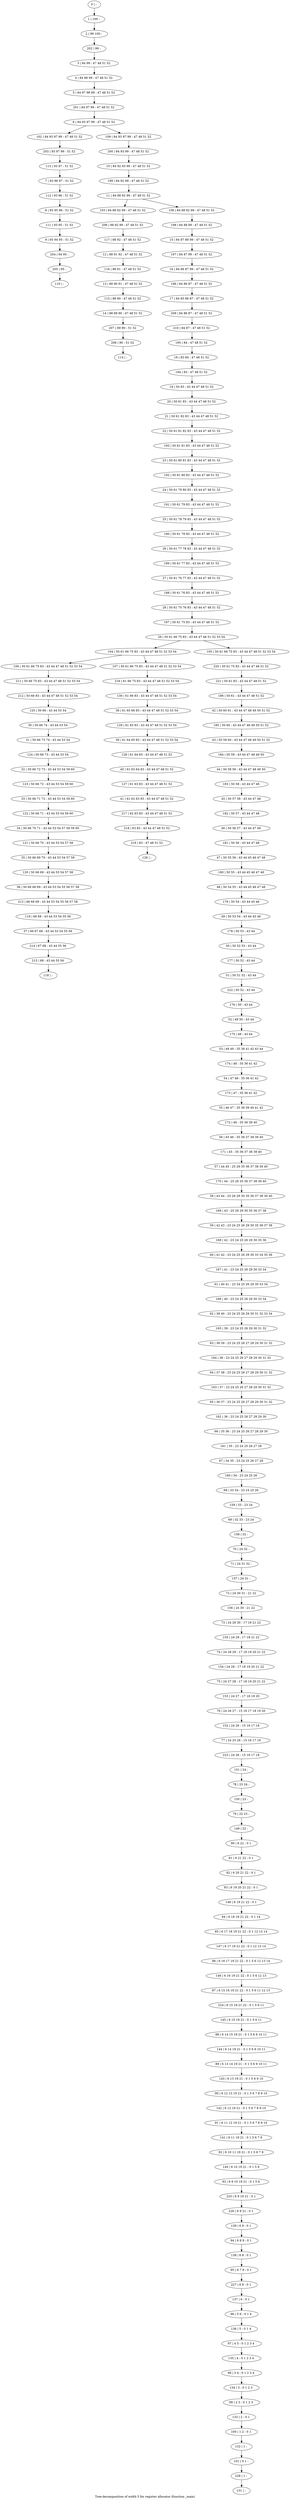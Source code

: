 digraph G {
graph [label="Tree-decomposition of width 5 for register allocator (function _main)"]
0[label="0 | : "];
1[label="1 | 100 : "];
2[label="2 | 99 100 : "];
3[label="3 | 84 99 : 47 48 51 52 "];
4[label="4 | 84 98 99 : 47 48 51 52 "];
5[label="5 | 84 97 98 99 : 47 48 51 52 "];
6[label="6 | 84 93 97 99 : 47 48 51 52 "];
7[label="7 | 93 96 97 : 51 52 "];
8[label="8 | 93 95 96 : 51 52 "];
9[label="9 | 93 94 95 : 51 52 "];
10[label="10 | 84 92 93 99 : 47 48 51 52 "];
11[label="11 | 84 88 92 99 : 47 48 51 52 "];
12[label="12 | 88 91 92 : 47 48 51 52 "];
13[label="13 | 88 90 91 : 47 48 51 52 "];
14[label="14 | 88 89 90 : 47 48 51 52 "];
15[label="15 | 84 87 88 99 : 47 48 51 52 "];
16[label="16 | 84 86 87 99 : 47 48 51 52 "];
17[label="17 | 84 85 86 87 : 47 48 51 52 "];
18[label="18 | 83 84 : 47 48 51 52 "];
19[label="19 | 50 83 : 43 44 47 48 51 52 "];
20[label="20 | 50 61 83 : 43 44 47 48 51 52 "];
21[label="21 | 50 61 82 83 : 43 44 47 48 51 52 "];
22[label="22 | 50 61 81 82 83 : 43 44 47 48 51 52 "];
23[label="23 | 50 61 80 81 83 : 43 44 47 48 51 52 "];
24[label="24 | 50 61 79 80 83 : 43 44 47 48 51 52 "];
25[label="25 | 50 61 78 79 83 : 43 44 47 48 51 52 "];
26[label="26 | 50 61 77 78 83 : 43 44 47 48 51 52 "];
27[label="27 | 50 61 76 77 83 : 43 44 47 48 51 52 "];
28[label="28 | 50 61 75 76 83 : 43 44 47 48 51 52 "];
29[label="29 | 50 61 66 75 83 : 43 44 47 48 51 52 53 54 "];
30[label="30 | 50 66 74 : 43 44 53 54 "];
31[label="31 | 50 66 73 74 : 43 44 53 54 "];
32[label="32 | 50 66 72 73 : 43 44 53 54 59 60 "];
33[label="33 | 50 66 71 72 : 43 44 53 54 59 60 "];
34[label="34 | 50 66 70 71 : 43 44 53 54 57 58 59 60 "];
35[label="35 | 50 66 69 70 : 43 44 53 54 57 58 "];
36[label="36 | 50 66 68 69 : 43 44 53 54 55 56 57 58 "];
37[label="37 | 66 67 68 : 43 44 53 54 55 56 "];
38[label="38 | 61 65 66 83 : 43 44 47 48 51 52 53 54 "];
39[label="39 | 61 64 65 83 : 43 44 47 48 51 52 53 54 "];
40[label="40 | 61 63 64 83 : 43 44 47 48 51 52 "];
41[label="41 | 61 62 63 83 : 43 44 47 48 51 52 "];
42[label="42 | 50 60 61 : 43 44 47 48 49 50 51 52 "];
43[label="43 | 50 59 60 : 43 44 47 48 49 50 51 52 "];
44[label="44 | 50 58 59 : 43 44 47 48 49 50 "];
45[label="45 | 50 57 58 : 43 44 47 48 "];
46[label="46 | 50 56 57 : 43 44 47 48 "];
47[label="47 | 50 55 56 : 43 44 45 46 47 48 "];
48[label="48 | 50 54 55 : 43 44 45 46 47 48 "];
49[label="49 | 50 53 54 : 43 44 45 46 "];
50[label="50 | 50 52 53 : 43 44 "];
51[label="51 | 50 51 52 : 43 44 "];
52[label="52 | 49 50 : 43 44 "];
53[label="53 | 48 49 : 35 36 41 42 43 44 "];
54[label="54 | 47 48 : 35 36 41 42 "];
55[label="55 | 46 47 : 35 36 39 40 41 42 "];
56[label="56 | 45 46 : 35 36 37 38 39 40 "];
57[label="57 | 44 45 : 25 26 35 36 37 38 39 40 "];
58[label="58 | 43 44 : 25 26 29 30 35 36 37 38 39 40 "];
59[label="59 | 42 43 : 23 24 25 26 29 30 35 36 37 38 "];
60[label="60 | 41 42 : 23 24 25 26 29 30 33 34 35 36 "];
61[label="61 | 40 41 : 23 24 25 26 29 30 33 34 "];
62[label="62 | 39 40 : 23 24 25 26 29 30 31 32 33 34 "];
63[label="63 | 38 39 : 23 24 25 26 27 28 29 30 31 32 "];
64[label="64 | 37 38 : 23 24 25 26 27 28 29 30 31 32 "];
65[label="65 | 36 37 : 23 24 25 26 27 28 29 30 31 32 "];
66[label="66 | 35 36 : 23 24 25 26 27 28 29 30 "];
67[label="67 | 34 35 : 23 24 25 26 27 28 "];
68[label="68 | 33 34 : 23 24 25 26 "];
69[label="69 | 32 33 : 23 24 "];
70[label="70 | 24 32 : "];
71[label="71 | 24 31 32 : "];
72[label="72 | 24 30 31 : 21 22 "];
73[label="73 | 24 29 30 : 17 18 21 22 "];
74[label="74 | 24 28 29 : 17 18 19 20 21 22 "];
75[label="75 | 24 27 28 : 17 18 19 20 21 22 "];
76[label="76 | 24 26 27 : 15 16 17 18 19 20 "];
77[label="77 | 24 25 26 : 15 16 17 18 "];
78[label="78 | 23 24 : "];
79[label="79 | 22 23 : "];
80[label="80 | 6 22 : 0 1 "];
81[label="81 | 6 21 22 : 0 1 "];
82[label="82 | 6 20 21 22 : 0 1 "];
83[label="83 | 6 19 20 21 22 : 0 1 "];
84[label="84 | 6 18 19 21 22 : 0 1 14 "];
85[label="85 | 6 17 18 19 21 22 : 0 1 12 13 14 "];
86[label="86 | 6 16 17 19 21 22 : 0 1 5 6 12 13 14 "];
87[label="87 | 6 15 16 19 21 22 : 0 1 5 6 11 12 13 "];
88[label="88 | 6 14 15 19 21 : 0 1 5 6 9 10 11 "];
89[label="89 | 6 13 14 19 21 : 0 1 5 6 9 10 11 "];
90[label="90 | 6 12 13 19 21 : 0 1 5 6 7 8 9 10 "];
91[label="91 | 6 11 12 19 21 : 0 1 5 6 7 8 9 10 "];
92[label="92 | 6 10 11 19 21 : 0 1 5 6 7 8 "];
93[label="93 | 6 9 10 19 21 : 0 1 5 6 "];
94[label="94 | 6 8 9 : 0 1 "];
95[label="95 | 6 7 8 : 0 1 "];
96[label="96 | 5 6 : 0 1 4 "];
97[label="97 | 4 5 : 0 1 2 3 4 "];
98[label="98 | 3 4 : 0 1 2 3 4 "];
99[label="99 | 2 3 : 0 1 2 3 "];
100[label="100 | 1 2 : 0 1 "];
101[label="101 | 0 1 : "];
102[label="102 | 84 93 97 99 : 47 48 51 52 "];
103[label="103 | 84 88 92 99 : 47 48 51 52 "];
104[label="104 | 50 61 66 75 83 : 43 44 47 48 51 52 53 54 "];
105[label="105 | 50 61 66 75 83 : 43 44 47 48 51 52 53 54 "];
106[label="106 | 50 61 66 75 83 : 43 44 47 48 51 52 53 54 "];
107[label="107 | 50 61 66 75 83 : 43 44 47 48 51 52 53 54 "];
108[label="108 | 84 88 92 99 : 47 48 51 52 "];
109[label="109 | 84 93 97 99 : 47 48 51 52 "];
110[label="110 | : "];
111[label="111 | 93 95 : 51 52 "];
112[label="112 | 93 96 : 51 52 "];
113[label="113 | 93 97 : 51 52 "];
114[label="114 | : "];
115[label="115 | 88 90 : 47 48 51 52 "];
116[label="116 | 88 91 : 47 48 51 52 "];
117[label="117 | 88 92 : 47 48 51 52 "];
118[label="118 | : "];
119[label="119 | 66 68 : 43 44 53 54 55 56 "];
120[label="120 | 50 66 69 : 43 44 53 54 57 58 "];
121[label="121 | 50 66 70 : 43 44 53 54 57 58 "];
122[label="122 | 50 66 71 : 43 44 53 54 59 60 "];
123[label="123 | 50 66 72 : 43 44 53 54 59 60 "];
124[label="124 | 50 66 73 : 43 44 53 54 "];
125[label="125 | 50 66 : 43 44 53 54 "];
126[label="126 | : "];
127[label="127 | 61 63 83 : 43 44 47 48 51 52 "];
128[label="128 | 61 64 83 : 43 44 47 48 51 52 "];
129[label="129 | 61 65 83 : 43 44 47 48 51 52 53 54 "];
130[label="130 | 61 66 83 : 43 44 47 48 51 52 53 54 "];
131[label="131 | : "];
132[label="132 | 1 : "];
133[label="133 | 2 : 0 1 "];
134[label="134 | 3 : 0 1 2 3 "];
135[label="135 | 4 : 0 1 2 3 4 "];
136[label="136 | 5 : 0 1 4 "];
137[label="137 | 6 : 0 1 "];
138[label="138 | 6 8 : 0 1 "];
139[label="139 | 6 9 : 0 1 "];
140[label="140 | 6 10 19 21 : 0 1 5 6 "];
141[label="141 | 6 11 19 21 : 0 1 5 6 7 8 "];
142[label="142 | 6 12 19 21 : 0 1 5 6 7 8 9 10 "];
143[label="143 | 6 13 19 21 : 0 1 5 6 9 10 "];
144[label="144 | 6 14 19 21 : 0 1 5 6 9 10 11 "];
145[label="145 | 6 15 19 21 : 0 1 5 6 11 "];
146[label="146 | 6 16 19 21 22 : 0 1 5 6 12 13 "];
147[label="147 | 6 17 19 21 22 : 0 1 12 13 14 "];
148[label="148 | 6 19 21 22 : 0 1 "];
149[label="149 | 22 : "];
150[label="150 | 23 : "];
151[label="151 | 24 : "];
152[label="152 | 24 26 : 15 16 17 18 "];
153[label="153 | 24 27 : 17 18 19 20 "];
154[label="154 | 24 28 : 17 18 19 20 21 22 "];
155[label="155 | 24 29 : 17 18 21 22 "];
156[label="156 | 24 30 : 21 22 "];
157[label="157 | 24 31 : "];
158[label="158 | 32 : "];
159[label="159 | 33 : 23 24 "];
160[label="160 | 34 : 23 24 25 26 "];
161[label="161 | 35 : 23 24 25 26 27 28 "];
162[label="162 | 36 : 23 24 25 26 27 28 29 30 "];
163[label="163 | 37 : 23 24 25 26 27 28 29 30 31 32 "];
164[label="164 | 38 : 23 24 25 26 27 28 29 30 31 32 "];
165[label="165 | 39 : 23 24 25 26 29 30 31 32 "];
166[label="166 | 40 : 23 24 25 26 29 30 33 34 "];
167[label="167 | 41 : 23 24 25 26 29 30 33 34 "];
168[label="168 | 42 : 23 24 25 26 29 30 35 36 "];
169[label="169 | 43 : 25 26 29 30 35 36 37 38 "];
170[label="170 | 44 : 25 26 35 36 37 38 39 40 "];
171[label="171 | 45 : 35 36 37 38 39 40 "];
172[label="172 | 46 : 35 36 39 40 "];
173[label="173 | 47 : 35 36 41 42 "];
174[label="174 | 48 : 35 36 41 42 "];
175[label="175 | 49 : 43 44 "];
176[label="176 | 50 : 43 44 "];
177[label="177 | 50 52 : 43 44 "];
178[label="178 | 50 53 : 43 44 "];
179[label="179 | 50 54 : 43 44 45 46 "];
180[label="180 | 50 55 : 43 44 45 46 47 48 "];
181[label="181 | 50 56 : 43 44 47 48 "];
182[label="182 | 50 57 : 43 44 47 48 "];
183[label="183 | 50 58 : 43 44 47 48 "];
184[label="184 | 50 59 : 43 44 47 48 49 50 "];
185[label="185 | 50 60 : 43 44 47 48 49 50 51 52 "];
186[label="186 | 50 61 : 43 44 47 48 51 52 "];
187[label="187 | 50 61 75 83 : 43 44 47 48 51 52 "];
188[label="188 | 50 61 76 83 : 43 44 47 48 51 52 "];
189[label="189 | 50 61 77 83 : 43 44 47 48 51 52 "];
190[label="190 | 50 61 78 83 : 43 44 47 48 51 52 "];
191[label="191 | 50 61 79 83 : 43 44 47 48 51 52 "];
192[label="192 | 50 61 80 83 : 43 44 47 48 51 52 "];
193[label="193 | 50 61 81 83 : 43 44 47 48 51 52 "];
194[label="194 | 83 : 47 48 51 52 "];
195[label="195 | 84 : 47 48 51 52 "];
196[label="196 | 84 86 87 : 47 48 51 52 "];
197[label="197 | 84 87 99 : 47 48 51 52 "];
198[label="198 | 84 88 99 : 47 48 51 52 "];
199[label="199 | 84 92 99 : 47 48 51 52 "];
200[label="200 | 84 93 99 : 47 48 51 52 "];
201[label="201 | 84 97 99 : 47 48 51 52 "];
202[label="202 | 99 : "];
203[label="203 | 93 97 99 : 51 52 "];
204[label="204 | 94 95 : "];
205[label="205 | 95 : "];
206[label="206 | 88 92 99 : 47 48 51 52 "];
207[label="207 | 89 90 : 51 52 "];
208[label="208 | 90 : 51 52 "];
209[label="209 | 84 86 87 : 47 48 51 52 "];
210[label="210 | 84 87 : 47 48 51 52 "];
211[label="211 | 50 66 75 83 : 43 44 47 48 51 52 53 54 "];
212[label="212 | 50 66 83 : 43 44 47 48 51 52 53 54 "];
213[label="213 | 66 68 69 : 43 44 53 54 55 56 57 58 "];
214[label="214 | 67 68 : 43 44 55 56 "];
215[label="215 | 68 : 43 44 55 56 "];
216[label="216 | 61 66 75 83 : 43 44 47 48 51 52 53 54 "];
217[label="217 | 62 63 83 : 43 44 47 48 51 52 "];
218[label="218 | 63 83 : 43 44 47 48 51 52 "];
219[label="219 | 83 : 47 48 51 52 "];
220[label="220 | 50 61 75 83 : 43 44 47 48 51 52 "];
221[label="221 | 50 61 83 : 43 44 47 48 51 52 "];
222[label="222 | 50 52 : 43 44 "];
223[label="223 | 24 26 : 15 16 17 18 "];
224[label="224 | 6 15 19 21 22 : 0 1 5 6 11 "];
225[label="225 | 6 9 19 21 : 0 1 "];
226[label="226 | 6 9 21 : 0 1 "];
227[label="227 | 6 8 : 0 1 "];
228[label="228 | 1 : "];
0->1 ;
1->2 ;
3->4 ;
4->5 ;
19->20 ;
20->21 ;
21->22 ;
30->31 ;
70->71 ;
80->81 ;
81->82 ;
82->83 ;
84->85 ;
6->102 ;
11->103 ;
29->104 ;
29->105 ;
104->106 ;
104->107 ;
11->108 ;
6->109 ;
111->9 ;
8->111 ;
112->8 ;
7->112 ;
113->7 ;
115->14 ;
13->115 ;
116->13 ;
12->116 ;
117->12 ;
119->37 ;
120->36 ;
35->120 ;
121->35 ;
34->121 ;
122->34 ;
33->122 ;
123->33 ;
32->123 ;
124->32 ;
31->124 ;
125->30 ;
127->41 ;
40->127 ;
128->40 ;
39->128 ;
129->39 ;
38->129 ;
130->38 ;
132->101 ;
100->132 ;
133->100 ;
99->133 ;
134->99 ;
98->134 ;
135->98 ;
97->135 ;
136->97 ;
96->136 ;
137->96 ;
138->95 ;
94->138 ;
139->94 ;
140->93 ;
92->140 ;
141->92 ;
91->141 ;
142->91 ;
90->142 ;
143->90 ;
89->143 ;
144->89 ;
88->144 ;
145->88 ;
146->87 ;
86->146 ;
147->86 ;
85->147 ;
148->84 ;
83->148 ;
149->80 ;
79->149 ;
150->79 ;
78->150 ;
151->78 ;
152->77 ;
76->152 ;
153->76 ;
75->153 ;
154->75 ;
74->154 ;
155->74 ;
73->155 ;
156->73 ;
72->156 ;
157->72 ;
71->157 ;
158->70 ;
69->158 ;
159->69 ;
68->159 ;
160->68 ;
67->160 ;
161->67 ;
66->161 ;
162->66 ;
65->162 ;
163->65 ;
64->163 ;
164->64 ;
63->164 ;
165->63 ;
62->165 ;
166->62 ;
61->166 ;
167->61 ;
60->167 ;
168->60 ;
59->168 ;
169->59 ;
58->169 ;
170->58 ;
57->170 ;
171->57 ;
56->171 ;
172->56 ;
55->172 ;
173->55 ;
54->173 ;
174->54 ;
53->174 ;
175->53 ;
52->175 ;
176->52 ;
177->51 ;
50->177 ;
178->50 ;
49->178 ;
179->49 ;
48->179 ;
180->48 ;
47->180 ;
181->47 ;
46->181 ;
182->46 ;
45->182 ;
183->45 ;
44->183 ;
184->44 ;
43->184 ;
185->43 ;
42->185 ;
186->42 ;
187->29 ;
28->187 ;
188->28 ;
27->188 ;
189->27 ;
26->189 ;
190->26 ;
25->190 ;
191->25 ;
24->191 ;
192->24 ;
23->192 ;
193->23 ;
22->193 ;
194->19 ;
18->194 ;
195->18 ;
196->17 ;
16->196 ;
197->16 ;
15->197 ;
198->15 ;
108->198 ;
199->11 ;
10->199 ;
200->10 ;
109->200 ;
201->6 ;
5->201 ;
202->3 ;
2->202 ;
203->113 ;
102->203 ;
9->204 ;
205->110 ;
204->205 ;
206->117 ;
103->206 ;
14->207 ;
208->114 ;
207->208 ;
17->209 ;
210->195 ;
209->210 ;
106->211 ;
212->125 ;
211->212 ;
213->119 ;
36->213 ;
37->214 ;
215->118 ;
214->215 ;
216->130 ;
107->216 ;
41->217 ;
217->218 ;
219->126 ;
218->219 ;
105->220 ;
221->186 ;
220->221 ;
222->176 ;
51->222 ;
223->151 ;
77->223 ;
224->145 ;
87->224 ;
93->225 ;
226->139 ;
225->226 ;
227->137 ;
95->227 ;
228->131 ;
101->228 ;
}
